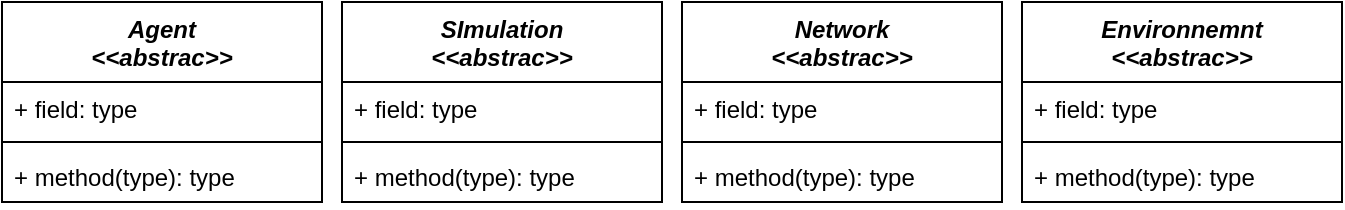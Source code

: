 <mxfile version="13.6.2" type="device"><diagram id="6Vpgzt1CLD0ZqRoAKYbd" name="UML"><mxGraphModel dx="1350" dy="816" grid="1" gridSize="10" guides="1" tooltips="1" connect="1" arrows="1" fold="1" page="1" pageScale="1" pageWidth="850" pageHeight="1100" math="0" shadow="0"><root><mxCell id="0"/><mxCell id="1" parent="0"/><mxCell id="l_eQbw8yjfAn1seZFZhm-1" value="Agent&#10;&lt;&lt;abstrac&gt;&gt;" style="swimlane;fontStyle=3;align=center;verticalAlign=top;childLayout=stackLayout;horizontal=1;startSize=40;horizontalStack=0;resizeParent=1;resizeParentMax=0;resizeLast=0;collapsible=1;marginBottom=0;" vertex="1" parent="1"><mxGeometry x="80" y="200" width="160" height="100" as="geometry"/></mxCell><mxCell id="l_eQbw8yjfAn1seZFZhm-2" value="+ field: type" style="text;strokeColor=none;fillColor=none;align=left;verticalAlign=top;spacingLeft=4;spacingRight=4;overflow=hidden;rotatable=0;points=[[0,0.5],[1,0.5]];portConstraint=eastwest;" vertex="1" parent="l_eQbw8yjfAn1seZFZhm-1"><mxGeometry y="40" width="160" height="26" as="geometry"/></mxCell><mxCell id="l_eQbw8yjfAn1seZFZhm-3" value="" style="line;strokeWidth=1;fillColor=none;align=left;verticalAlign=middle;spacingTop=-1;spacingLeft=3;spacingRight=3;rotatable=0;labelPosition=right;points=[];portConstraint=eastwest;" vertex="1" parent="l_eQbw8yjfAn1seZFZhm-1"><mxGeometry y="66" width="160" height="8" as="geometry"/></mxCell><mxCell id="l_eQbw8yjfAn1seZFZhm-4" value="+ method(type): type" style="text;strokeColor=none;fillColor=none;align=left;verticalAlign=top;spacingLeft=4;spacingRight=4;overflow=hidden;rotatable=0;points=[[0,0.5],[1,0.5]];portConstraint=eastwest;" vertex="1" parent="l_eQbw8yjfAn1seZFZhm-1"><mxGeometry y="74" width="160" height="26" as="geometry"/></mxCell><mxCell id="l_eQbw8yjfAn1seZFZhm-5" value="SImulation&#10;&lt;&lt;abstrac&gt;&gt;" style="swimlane;fontStyle=3;align=center;verticalAlign=top;childLayout=stackLayout;horizontal=1;startSize=40;horizontalStack=0;resizeParent=1;resizeParentMax=0;resizeLast=0;collapsible=1;marginBottom=0;" vertex="1" parent="1"><mxGeometry x="250" y="200" width="160" height="100" as="geometry"/></mxCell><mxCell id="l_eQbw8yjfAn1seZFZhm-6" value="+ field: type" style="text;strokeColor=none;fillColor=none;align=left;verticalAlign=top;spacingLeft=4;spacingRight=4;overflow=hidden;rotatable=0;points=[[0,0.5],[1,0.5]];portConstraint=eastwest;" vertex="1" parent="l_eQbw8yjfAn1seZFZhm-5"><mxGeometry y="40" width="160" height="26" as="geometry"/></mxCell><mxCell id="l_eQbw8yjfAn1seZFZhm-7" value="" style="line;strokeWidth=1;fillColor=none;align=left;verticalAlign=middle;spacingTop=-1;spacingLeft=3;spacingRight=3;rotatable=0;labelPosition=right;points=[];portConstraint=eastwest;" vertex="1" parent="l_eQbw8yjfAn1seZFZhm-5"><mxGeometry y="66" width="160" height="8" as="geometry"/></mxCell><mxCell id="l_eQbw8yjfAn1seZFZhm-8" value="+ method(type): type" style="text;strokeColor=none;fillColor=none;align=left;verticalAlign=top;spacingLeft=4;spacingRight=4;overflow=hidden;rotatable=0;points=[[0,0.5],[1,0.5]];portConstraint=eastwest;" vertex="1" parent="l_eQbw8yjfAn1seZFZhm-5"><mxGeometry y="74" width="160" height="26" as="geometry"/></mxCell><mxCell id="l_eQbw8yjfAn1seZFZhm-9" value="Network&#10;&lt;&lt;abstrac&gt;&gt;" style="swimlane;fontStyle=3;align=center;verticalAlign=top;childLayout=stackLayout;horizontal=1;startSize=40;horizontalStack=0;resizeParent=1;resizeParentMax=0;resizeLast=0;collapsible=1;marginBottom=0;" vertex="1" parent="1"><mxGeometry x="420" y="200" width="160" height="100" as="geometry"/></mxCell><mxCell id="l_eQbw8yjfAn1seZFZhm-10" value="+ field: type" style="text;strokeColor=none;fillColor=none;align=left;verticalAlign=top;spacingLeft=4;spacingRight=4;overflow=hidden;rotatable=0;points=[[0,0.5],[1,0.5]];portConstraint=eastwest;" vertex="1" parent="l_eQbw8yjfAn1seZFZhm-9"><mxGeometry y="40" width="160" height="26" as="geometry"/></mxCell><mxCell id="l_eQbw8yjfAn1seZFZhm-11" value="" style="line;strokeWidth=1;fillColor=none;align=left;verticalAlign=middle;spacingTop=-1;spacingLeft=3;spacingRight=3;rotatable=0;labelPosition=right;points=[];portConstraint=eastwest;" vertex="1" parent="l_eQbw8yjfAn1seZFZhm-9"><mxGeometry y="66" width="160" height="8" as="geometry"/></mxCell><mxCell id="l_eQbw8yjfAn1seZFZhm-12" value="+ method(type): type" style="text;strokeColor=none;fillColor=none;align=left;verticalAlign=top;spacingLeft=4;spacingRight=4;overflow=hidden;rotatable=0;points=[[0,0.5],[1,0.5]];portConstraint=eastwest;" vertex="1" parent="l_eQbw8yjfAn1seZFZhm-9"><mxGeometry y="74" width="160" height="26" as="geometry"/></mxCell><mxCell id="l_eQbw8yjfAn1seZFZhm-13" value="Environnemnt&#10;&lt;&lt;abstrac&gt;&gt;" style="swimlane;fontStyle=3;align=center;verticalAlign=top;childLayout=stackLayout;horizontal=1;startSize=40;horizontalStack=0;resizeParent=1;resizeParentMax=0;resizeLast=0;collapsible=1;marginBottom=0;" vertex="1" parent="1"><mxGeometry x="590" y="200" width="160" height="100" as="geometry"/></mxCell><mxCell id="l_eQbw8yjfAn1seZFZhm-14" value="+ field: type" style="text;strokeColor=none;fillColor=none;align=left;verticalAlign=top;spacingLeft=4;spacingRight=4;overflow=hidden;rotatable=0;points=[[0,0.5],[1,0.5]];portConstraint=eastwest;" vertex="1" parent="l_eQbw8yjfAn1seZFZhm-13"><mxGeometry y="40" width="160" height="26" as="geometry"/></mxCell><mxCell id="l_eQbw8yjfAn1seZFZhm-15" value="" style="line;strokeWidth=1;fillColor=none;align=left;verticalAlign=middle;spacingTop=-1;spacingLeft=3;spacingRight=3;rotatable=0;labelPosition=right;points=[];portConstraint=eastwest;" vertex="1" parent="l_eQbw8yjfAn1seZFZhm-13"><mxGeometry y="66" width="160" height="8" as="geometry"/></mxCell><mxCell id="l_eQbw8yjfAn1seZFZhm-16" value="+ method(type): type" style="text;strokeColor=none;fillColor=none;align=left;verticalAlign=top;spacingLeft=4;spacingRight=4;overflow=hidden;rotatable=0;points=[[0,0.5],[1,0.5]];portConstraint=eastwest;" vertex="1" parent="l_eQbw8yjfAn1seZFZhm-13"><mxGeometry y="74" width="160" height="26" as="geometry"/></mxCell></root></mxGraphModel></diagram></mxfile>